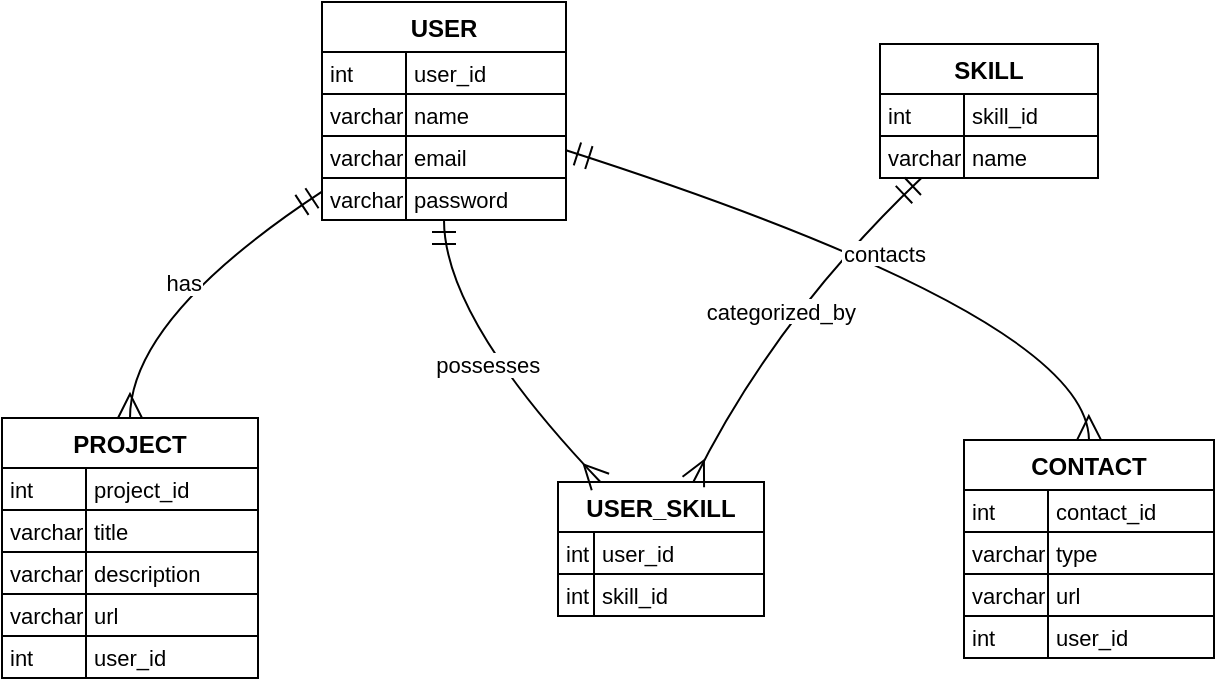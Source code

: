 <mxfile version="24.6.2" type="device">
  <diagram id="R2lEEEUBdFMjLlhIrx00" name="Page-1">
    <mxGraphModel dx="1082" dy="521" grid="1" gridSize="10" guides="1" tooltips="1" connect="1" arrows="1" fold="1" page="1" pageScale="1" pageWidth="850" pageHeight="1100" math="0" shadow="0" extFonts="Permanent Marker^https://fonts.googleapis.com/css?family=Permanent+Marker">
      <root>
        <mxCell id="0" />
        <mxCell id="1" parent="0" />
        <mxCell id="Us2jV88vOqGfqOoBYz8w-1" value="USER" style="shape=table;startSize=25;container=1;collapsible=0;childLayout=tableLayout;fixedRows=1;rowLines=1;fontStyle=1;align=center;resizeLast=1;" vertex="1" parent="1">
          <mxGeometry x="280" y="430" width="122" height="109" as="geometry" />
        </mxCell>
        <mxCell id="Us2jV88vOqGfqOoBYz8w-2" style="shape=tableRow;horizontal=0;startSize=0;swimlaneHead=0;swimlaneBody=0;fillColor=none;collapsible=0;dropTarget=0;points=[[0,0.5],[1,0.5]];portConstraint=eastwest;top=0;left=0;right=0;bottom=0;" vertex="1" parent="Us2jV88vOqGfqOoBYz8w-1">
          <mxGeometry y="25" width="122" height="21" as="geometry" />
        </mxCell>
        <mxCell id="Us2jV88vOqGfqOoBYz8w-3" value="int" style="shape=partialRectangle;connectable=0;fillColor=none;top=0;left=0;bottom=0;right=0;align=left;spacingLeft=2;overflow=hidden;fontSize=11;" vertex="1" parent="Us2jV88vOqGfqOoBYz8w-2">
          <mxGeometry width="42" height="21" as="geometry">
            <mxRectangle width="42" height="21" as="alternateBounds" />
          </mxGeometry>
        </mxCell>
        <mxCell id="Us2jV88vOqGfqOoBYz8w-4" value="user_id" style="shape=partialRectangle;connectable=0;fillColor=none;top=0;left=0;bottom=0;right=0;align=left;spacingLeft=2;overflow=hidden;fontSize=11;" vertex="1" parent="Us2jV88vOqGfqOoBYz8w-2">
          <mxGeometry x="42" width="80" height="21" as="geometry">
            <mxRectangle width="80" height="21" as="alternateBounds" />
          </mxGeometry>
        </mxCell>
        <mxCell id="Us2jV88vOqGfqOoBYz8w-5" style="shape=tableRow;horizontal=0;startSize=0;swimlaneHead=0;swimlaneBody=0;fillColor=none;collapsible=0;dropTarget=0;points=[[0,0.5],[1,0.5]];portConstraint=eastwest;top=0;left=0;right=0;bottom=0;" vertex="1" parent="Us2jV88vOqGfqOoBYz8w-1">
          <mxGeometry y="46" width="122" height="21" as="geometry" />
        </mxCell>
        <mxCell id="Us2jV88vOqGfqOoBYz8w-6" value="varchar" style="shape=partialRectangle;connectable=0;fillColor=none;top=0;left=0;bottom=0;right=0;align=left;spacingLeft=2;overflow=hidden;fontSize=11;" vertex="1" parent="Us2jV88vOqGfqOoBYz8w-5">
          <mxGeometry width="42" height="21" as="geometry">
            <mxRectangle width="42" height="21" as="alternateBounds" />
          </mxGeometry>
        </mxCell>
        <mxCell id="Us2jV88vOqGfqOoBYz8w-7" value="name" style="shape=partialRectangle;connectable=0;fillColor=none;top=0;left=0;bottom=0;right=0;align=left;spacingLeft=2;overflow=hidden;fontSize=11;" vertex="1" parent="Us2jV88vOqGfqOoBYz8w-5">
          <mxGeometry x="42" width="80" height="21" as="geometry">
            <mxRectangle width="80" height="21" as="alternateBounds" />
          </mxGeometry>
        </mxCell>
        <mxCell id="Us2jV88vOqGfqOoBYz8w-8" style="shape=tableRow;horizontal=0;startSize=0;swimlaneHead=0;swimlaneBody=0;fillColor=none;collapsible=0;dropTarget=0;points=[[0,0.5],[1,0.5]];portConstraint=eastwest;top=0;left=0;right=0;bottom=0;" vertex="1" parent="Us2jV88vOqGfqOoBYz8w-1">
          <mxGeometry y="67" width="122" height="21" as="geometry" />
        </mxCell>
        <mxCell id="Us2jV88vOqGfqOoBYz8w-9" value="varchar" style="shape=partialRectangle;connectable=0;fillColor=none;top=0;left=0;bottom=0;right=0;align=left;spacingLeft=2;overflow=hidden;fontSize=11;" vertex="1" parent="Us2jV88vOqGfqOoBYz8w-8">
          <mxGeometry width="42" height="21" as="geometry">
            <mxRectangle width="42" height="21" as="alternateBounds" />
          </mxGeometry>
        </mxCell>
        <mxCell id="Us2jV88vOqGfqOoBYz8w-10" value="email" style="shape=partialRectangle;connectable=0;fillColor=none;top=0;left=0;bottom=0;right=0;align=left;spacingLeft=2;overflow=hidden;fontSize=11;" vertex="1" parent="Us2jV88vOqGfqOoBYz8w-8">
          <mxGeometry x="42" width="80" height="21" as="geometry">
            <mxRectangle width="80" height="21" as="alternateBounds" />
          </mxGeometry>
        </mxCell>
        <mxCell id="Us2jV88vOqGfqOoBYz8w-11" style="shape=tableRow;horizontal=0;startSize=0;swimlaneHead=0;swimlaneBody=0;fillColor=none;collapsible=0;dropTarget=0;points=[[0,0.5],[1,0.5]];portConstraint=eastwest;top=0;left=0;right=0;bottom=0;" vertex="1" parent="Us2jV88vOqGfqOoBYz8w-1">
          <mxGeometry y="88" width="122" height="21" as="geometry" />
        </mxCell>
        <mxCell id="Us2jV88vOqGfqOoBYz8w-12" value="varchar" style="shape=partialRectangle;connectable=0;fillColor=none;top=0;left=0;bottom=0;right=0;align=left;spacingLeft=2;overflow=hidden;fontSize=11;" vertex="1" parent="Us2jV88vOqGfqOoBYz8w-11">
          <mxGeometry width="42" height="21" as="geometry">
            <mxRectangle width="42" height="21" as="alternateBounds" />
          </mxGeometry>
        </mxCell>
        <mxCell id="Us2jV88vOqGfqOoBYz8w-13" value="password" style="shape=partialRectangle;connectable=0;fillColor=none;top=0;left=0;bottom=0;right=0;align=left;spacingLeft=2;overflow=hidden;fontSize=11;" vertex="1" parent="Us2jV88vOqGfqOoBYz8w-11">
          <mxGeometry x="42" width="80" height="21" as="geometry">
            <mxRectangle width="80" height="21" as="alternateBounds" />
          </mxGeometry>
        </mxCell>
        <mxCell id="Us2jV88vOqGfqOoBYz8w-14" value="PROJECT" style="shape=table;startSize=25;container=1;collapsible=0;childLayout=tableLayout;fixedRows=1;rowLines=1;fontStyle=1;align=center;resizeLast=1;" vertex="1" parent="1">
          <mxGeometry x="120" y="638" width="128" height="130" as="geometry" />
        </mxCell>
        <mxCell id="Us2jV88vOqGfqOoBYz8w-15" style="shape=tableRow;horizontal=0;startSize=0;swimlaneHead=0;swimlaneBody=0;fillColor=none;collapsible=0;dropTarget=0;points=[[0,0.5],[1,0.5]];portConstraint=eastwest;top=0;left=0;right=0;bottom=0;" vertex="1" parent="Us2jV88vOqGfqOoBYz8w-14">
          <mxGeometry y="25" width="128" height="21" as="geometry" />
        </mxCell>
        <mxCell id="Us2jV88vOqGfqOoBYz8w-16" value="int" style="shape=partialRectangle;connectable=0;fillColor=none;top=0;left=0;bottom=0;right=0;align=left;spacingLeft=2;overflow=hidden;fontSize=11;" vertex="1" parent="Us2jV88vOqGfqOoBYz8w-15">
          <mxGeometry width="42" height="21" as="geometry">
            <mxRectangle width="42" height="21" as="alternateBounds" />
          </mxGeometry>
        </mxCell>
        <mxCell id="Us2jV88vOqGfqOoBYz8w-17" value="project_id" style="shape=partialRectangle;connectable=0;fillColor=none;top=0;left=0;bottom=0;right=0;align=left;spacingLeft=2;overflow=hidden;fontSize=11;" vertex="1" parent="Us2jV88vOqGfqOoBYz8w-15">
          <mxGeometry x="42" width="86" height="21" as="geometry">
            <mxRectangle width="86" height="21" as="alternateBounds" />
          </mxGeometry>
        </mxCell>
        <mxCell id="Us2jV88vOqGfqOoBYz8w-18" style="shape=tableRow;horizontal=0;startSize=0;swimlaneHead=0;swimlaneBody=0;fillColor=none;collapsible=0;dropTarget=0;points=[[0,0.5],[1,0.5]];portConstraint=eastwest;top=0;left=0;right=0;bottom=0;" vertex="1" parent="Us2jV88vOqGfqOoBYz8w-14">
          <mxGeometry y="46" width="128" height="21" as="geometry" />
        </mxCell>
        <mxCell id="Us2jV88vOqGfqOoBYz8w-19" value="varchar" style="shape=partialRectangle;connectable=0;fillColor=none;top=0;left=0;bottom=0;right=0;align=left;spacingLeft=2;overflow=hidden;fontSize=11;" vertex="1" parent="Us2jV88vOqGfqOoBYz8w-18">
          <mxGeometry width="42" height="21" as="geometry">
            <mxRectangle width="42" height="21" as="alternateBounds" />
          </mxGeometry>
        </mxCell>
        <mxCell id="Us2jV88vOqGfqOoBYz8w-20" value="title" style="shape=partialRectangle;connectable=0;fillColor=none;top=0;left=0;bottom=0;right=0;align=left;spacingLeft=2;overflow=hidden;fontSize=11;" vertex="1" parent="Us2jV88vOqGfqOoBYz8w-18">
          <mxGeometry x="42" width="86" height="21" as="geometry">
            <mxRectangle width="86" height="21" as="alternateBounds" />
          </mxGeometry>
        </mxCell>
        <mxCell id="Us2jV88vOqGfqOoBYz8w-21" style="shape=tableRow;horizontal=0;startSize=0;swimlaneHead=0;swimlaneBody=0;fillColor=none;collapsible=0;dropTarget=0;points=[[0,0.5],[1,0.5]];portConstraint=eastwest;top=0;left=0;right=0;bottom=0;" vertex="1" parent="Us2jV88vOqGfqOoBYz8w-14">
          <mxGeometry y="67" width="128" height="21" as="geometry" />
        </mxCell>
        <mxCell id="Us2jV88vOqGfqOoBYz8w-22" value="varchar" style="shape=partialRectangle;connectable=0;fillColor=none;top=0;left=0;bottom=0;right=0;align=left;spacingLeft=2;overflow=hidden;fontSize=11;" vertex="1" parent="Us2jV88vOqGfqOoBYz8w-21">
          <mxGeometry width="42" height="21" as="geometry">
            <mxRectangle width="42" height="21" as="alternateBounds" />
          </mxGeometry>
        </mxCell>
        <mxCell id="Us2jV88vOqGfqOoBYz8w-23" value="description" style="shape=partialRectangle;connectable=0;fillColor=none;top=0;left=0;bottom=0;right=0;align=left;spacingLeft=2;overflow=hidden;fontSize=11;" vertex="1" parent="Us2jV88vOqGfqOoBYz8w-21">
          <mxGeometry x="42" width="86" height="21" as="geometry">
            <mxRectangle width="86" height="21" as="alternateBounds" />
          </mxGeometry>
        </mxCell>
        <mxCell id="Us2jV88vOqGfqOoBYz8w-24" style="shape=tableRow;horizontal=0;startSize=0;swimlaneHead=0;swimlaneBody=0;fillColor=none;collapsible=0;dropTarget=0;points=[[0,0.5],[1,0.5]];portConstraint=eastwest;top=0;left=0;right=0;bottom=0;" vertex="1" parent="Us2jV88vOqGfqOoBYz8w-14">
          <mxGeometry y="88" width="128" height="21" as="geometry" />
        </mxCell>
        <mxCell id="Us2jV88vOqGfqOoBYz8w-25" value="varchar" style="shape=partialRectangle;connectable=0;fillColor=none;top=0;left=0;bottom=0;right=0;align=left;spacingLeft=2;overflow=hidden;fontSize=11;" vertex="1" parent="Us2jV88vOqGfqOoBYz8w-24">
          <mxGeometry width="42" height="21" as="geometry">
            <mxRectangle width="42" height="21" as="alternateBounds" />
          </mxGeometry>
        </mxCell>
        <mxCell id="Us2jV88vOqGfqOoBYz8w-26" value="url" style="shape=partialRectangle;connectable=0;fillColor=none;top=0;left=0;bottom=0;right=0;align=left;spacingLeft=2;overflow=hidden;fontSize=11;" vertex="1" parent="Us2jV88vOqGfqOoBYz8w-24">
          <mxGeometry x="42" width="86" height="21" as="geometry">
            <mxRectangle width="86" height="21" as="alternateBounds" />
          </mxGeometry>
        </mxCell>
        <mxCell id="Us2jV88vOqGfqOoBYz8w-27" style="shape=tableRow;horizontal=0;startSize=0;swimlaneHead=0;swimlaneBody=0;fillColor=none;collapsible=0;dropTarget=0;points=[[0,0.5],[1,0.5]];portConstraint=eastwest;top=0;left=0;right=0;bottom=0;" vertex="1" parent="Us2jV88vOqGfqOoBYz8w-14">
          <mxGeometry y="109" width="128" height="21" as="geometry" />
        </mxCell>
        <mxCell id="Us2jV88vOqGfqOoBYz8w-28" value="int" style="shape=partialRectangle;connectable=0;fillColor=none;top=0;left=0;bottom=0;right=0;align=left;spacingLeft=2;overflow=hidden;fontSize=11;" vertex="1" parent="Us2jV88vOqGfqOoBYz8w-27">
          <mxGeometry width="42" height="21" as="geometry">
            <mxRectangle width="42" height="21" as="alternateBounds" />
          </mxGeometry>
        </mxCell>
        <mxCell id="Us2jV88vOqGfqOoBYz8w-29" value="user_id" style="shape=partialRectangle;connectable=0;fillColor=none;top=0;left=0;bottom=0;right=0;align=left;spacingLeft=2;overflow=hidden;fontSize=11;" vertex="1" parent="Us2jV88vOqGfqOoBYz8w-27">
          <mxGeometry x="42" width="86" height="21" as="geometry">
            <mxRectangle width="86" height="21" as="alternateBounds" />
          </mxGeometry>
        </mxCell>
        <mxCell id="Us2jV88vOqGfqOoBYz8w-30" value="SKILL" style="shape=table;startSize=25;container=1;collapsible=0;childLayout=tableLayout;fixedRows=1;rowLines=1;fontStyle=1;align=center;resizeLast=1;" vertex="1" parent="1">
          <mxGeometry x="559" y="451" width="109" height="67" as="geometry" />
        </mxCell>
        <mxCell id="Us2jV88vOqGfqOoBYz8w-31" style="shape=tableRow;horizontal=0;startSize=0;swimlaneHead=0;swimlaneBody=0;fillColor=none;collapsible=0;dropTarget=0;points=[[0,0.5],[1,0.5]];portConstraint=eastwest;top=0;left=0;right=0;bottom=0;" vertex="1" parent="Us2jV88vOqGfqOoBYz8w-30">
          <mxGeometry y="25" width="109" height="21" as="geometry" />
        </mxCell>
        <mxCell id="Us2jV88vOqGfqOoBYz8w-32" value="int" style="shape=partialRectangle;connectable=0;fillColor=none;top=0;left=0;bottom=0;right=0;align=left;spacingLeft=2;overflow=hidden;fontSize=11;" vertex="1" parent="Us2jV88vOqGfqOoBYz8w-31">
          <mxGeometry width="42" height="21" as="geometry">
            <mxRectangle width="42" height="21" as="alternateBounds" />
          </mxGeometry>
        </mxCell>
        <mxCell id="Us2jV88vOqGfqOoBYz8w-33" value="skill_id" style="shape=partialRectangle;connectable=0;fillColor=none;top=0;left=0;bottom=0;right=0;align=left;spacingLeft=2;overflow=hidden;fontSize=11;" vertex="1" parent="Us2jV88vOqGfqOoBYz8w-31">
          <mxGeometry x="42" width="67" height="21" as="geometry">
            <mxRectangle width="67" height="21" as="alternateBounds" />
          </mxGeometry>
        </mxCell>
        <mxCell id="Us2jV88vOqGfqOoBYz8w-34" style="shape=tableRow;horizontal=0;startSize=0;swimlaneHead=0;swimlaneBody=0;fillColor=none;collapsible=0;dropTarget=0;points=[[0,0.5],[1,0.5]];portConstraint=eastwest;top=0;left=0;right=0;bottom=0;" vertex="1" parent="Us2jV88vOqGfqOoBYz8w-30">
          <mxGeometry y="46" width="109" height="21" as="geometry" />
        </mxCell>
        <mxCell id="Us2jV88vOqGfqOoBYz8w-35" value="varchar" style="shape=partialRectangle;connectable=0;fillColor=none;top=0;left=0;bottom=0;right=0;align=left;spacingLeft=2;overflow=hidden;fontSize=11;" vertex="1" parent="Us2jV88vOqGfqOoBYz8w-34">
          <mxGeometry width="42" height="21" as="geometry">
            <mxRectangle width="42" height="21" as="alternateBounds" />
          </mxGeometry>
        </mxCell>
        <mxCell id="Us2jV88vOqGfqOoBYz8w-36" value="name" style="shape=partialRectangle;connectable=0;fillColor=none;top=0;left=0;bottom=0;right=0;align=left;spacingLeft=2;overflow=hidden;fontSize=11;" vertex="1" parent="Us2jV88vOqGfqOoBYz8w-34">
          <mxGeometry x="42" width="67" height="21" as="geometry">
            <mxRectangle width="67" height="21" as="alternateBounds" />
          </mxGeometry>
        </mxCell>
        <mxCell id="Us2jV88vOqGfqOoBYz8w-37" value="USER_SKILL" style="shape=table;startSize=25;container=1;collapsible=0;childLayout=tableLayout;fixedRows=1;rowLines=1;fontStyle=1;align=center;resizeLast=1;" vertex="1" parent="1">
          <mxGeometry x="398" y="670" width="103" height="67" as="geometry" />
        </mxCell>
        <mxCell id="Us2jV88vOqGfqOoBYz8w-38" style="shape=tableRow;horizontal=0;startSize=0;swimlaneHead=0;swimlaneBody=0;fillColor=none;collapsible=0;dropTarget=0;points=[[0,0.5],[1,0.5]];portConstraint=eastwest;top=0;left=0;right=0;bottom=0;" vertex="1" parent="Us2jV88vOqGfqOoBYz8w-37">
          <mxGeometry y="25" width="103" height="21" as="geometry" />
        </mxCell>
        <mxCell id="Us2jV88vOqGfqOoBYz8w-39" value="int" style="shape=partialRectangle;connectable=0;fillColor=none;top=0;left=0;bottom=0;right=0;align=left;spacingLeft=2;overflow=hidden;fontSize=11;" vertex="1" parent="Us2jV88vOqGfqOoBYz8w-38">
          <mxGeometry width="18" height="21" as="geometry">
            <mxRectangle width="18" height="21" as="alternateBounds" />
          </mxGeometry>
        </mxCell>
        <mxCell id="Us2jV88vOqGfqOoBYz8w-40" value="user_id" style="shape=partialRectangle;connectable=0;fillColor=none;top=0;left=0;bottom=0;right=0;align=left;spacingLeft=2;overflow=hidden;fontSize=11;" vertex="1" parent="Us2jV88vOqGfqOoBYz8w-38">
          <mxGeometry x="18" width="85" height="21" as="geometry">
            <mxRectangle width="85" height="21" as="alternateBounds" />
          </mxGeometry>
        </mxCell>
        <mxCell id="Us2jV88vOqGfqOoBYz8w-41" style="shape=tableRow;horizontal=0;startSize=0;swimlaneHead=0;swimlaneBody=0;fillColor=none;collapsible=0;dropTarget=0;points=[[0,0.5],[1,0.5]];portConstraint=eastwest;top=0;left=0;right=0;bottom=0;" vertex="1" parent="Us2jV88vOqGfqOoBYz8w-37">
          <mxGeometry y="46" width="103" height="21" as="geometry" />
        </mxCell>
        <mxCell id="Us2jV88vOqGfqOoBYz8w-42" value="int" style="shape=partialRectangle;connectable=0;fillColor=none;top=0;left=0;bottom=0;right=0;align=left;spacingLeft=2;overflow=hidden;fontSize=11;" vertex="1" parent="Us2jV88vOqGfqOoBYz8w-41">
          <mxGeometry width="18" height="21" as="geometry">
            <mxRectangle width="18" height="21" as="alternateBounds" />
          </mxGeometry>
        </mxCell>
        <mxCell id="Us2jV88vOqGfqOoBYz8w-43" value="skill_id" style="shape=partialRectangle;connectable=0;fillColor=none;top=0;left=0;bottom=0;right=0;align=left;spacingLeft=2;overflow=hidden;fontSize=11;" vertex="1" parent="Us2jV88vOqGfqOoBYz8w-41">
          <mxGeometry x="18" width="85" height="21" as="geometry">
            <mxRectangle width="85" height="21" as="alternateBounds" />
          </mxGeometry>
        </mxCell>
        <mxCell id="Us2jV88vOqGfqOoBYz8w-44" value="CONTACT" style="shape=table;startSize=25;container=1;collapsible=0;childLayout=tableLayout;fixedRows=1;rowLines=1;fontStyle=1;align=center;resizeLast=1;" vertex="1" parent="1">
          <mxGeometry x="601" y="649" width="125" height="109" as="geometry" />
        </mxCell>
        <mxCell id="Us2jV88vOqGfqOoBYz8w-45" style="shape=tableRow;horizontal=0;startSize=0;swimlaneHead=0;swimlaneBody=0;fillColor=none;collapsible=0;dropTarget=0;points=[[0,0.5],[1,0.5]];portConstraint=eastwest;top=0;left=0;right=0;bottom=0;" vertex="1" parent="Us2jV88vOqGfqOoBYz8w-44">
          <mxGeometry y="25" width="125" height="21" as="geometry" />
        </mxCell>
        <mxCell id="Us2jV88vOqGfqOoBYz8w-46" value="int" style="shape=partialRectangle;connectable=0;fillColor=none;top=0;left=0;bottom=0;right=0;align=left;spacingLeft=2;overflow=hidden;fontSize=11;" vertex="1" parent="Us2jV88vOqGfqOoBYz8w-45">
          <mxGeometry width="42" height="21" as="geometry">
            <mxRectangle width="42" height="21" as="alternateBounds" />
          </mxGeometry>
        </mxCell>
        <mxCell id="Us2jV88vOqGfqOoBYz8w-47" value="contact_id" style="shape=partialRectangle;connectable=0;fillColor=none;top=0;left=0;bottom=0;right=0;align=left;spacingLeft=2;overflow=hidden;fontSize=11;" vertex="1" parent="Us2jV88vOqGfqOoBYz8w-45">
          <mxGeometry x="42" width="83" height="21" as="geometry">
            <mxRectangle width="83" height="21" as="alternateBounds" />
          </mxGeometry>
        </mxCell>
        <mxCell id="Us2jV88vOqGfqOoBYz8w-48" style="shape=tableRow;horizontal=0;startSize=0;swimlaneHead=0;swimlaneBody=0;fillColor=none;collapsible=0;dropTarget=0;points=[[0,0.5],[1,0.5]];portConstraint=eastwest;top=0;left=0;right=0;bottom=0;" vertex="1" parent="Us2jV88vOqGfqOoBYz8w-44">
          <mxGeometry y="46" width="125" height="21" as="geometry" />
        </mxCell>
        <mxCell id="Us2jV88vOqGfqOoBYz8w-49" value="varchar" style="shape=partialRectangle;connectable=0;fillColor=none;top=0;left=0;bottom=0;right=0;align=left;spacingLeft=2;overflow=hidden;fontSize=11;" vertex="1" parent="Us2jV88vOqGfqOoBYz8w-48">
          <mxGeometry width="42" height="21" as="geometry">
            <mxRectangle width="42" height="21" as="alternateBounds" />
          </mxGeometry>
        </mxCell>
        <mxCell id="Us2jV88vOqGfqOoBYz8w-50" value="type" style="shape=partialRectangle;connectable=0;fillColor=none;top=0;left=0;bottom=0;right=0;align=left;spacingLeft=2;overflow=hidden;fontSize=11;" vertex="1" parent="Us2jV88vOqGfqOoBYz8w-48">
          <mxGeometry x="42" width="83" height="21" as="geometry">
            <mxRectangle width="83" height="21" as="alternateBounds" />
          </mxGeometry>
        </mxCell>
        <mxCell id="Us2jV88vOqGfqOoBYz8w-51" style="shape=tableRow;horizontal=0;startSize=0;swimlaneHead=0;swimlaneBody=0;fillColor=none;collapsible=0;dropTarget=0;points=[[0,0.5],[1,0.5]];portConstraint=eastwest;top=0;left=0;right=0;bottom=0;" vertex="1" parent="Us2jV88vOqGfqOoBYz8w-44">
          <mxGeometry y="67" width="125" height="21" as="geometry" />
        </mxCell>
        <mxCell id="Us2jV88vOqGfqOoBYz8w-52" value="varchar" style="shape=partialRectangle;connectable=0;fillColor=none;top=0;left=0;bottom=0;right=0;align=left;spacingLeft=2;overflow=hidden;fontSize=11;" vertex="1" parent="Us2jV88vOqGfqOoBYz8w-51">
          <mxGeometry width="42" height="21" as="geometry">
            <mxRectangle width="42" height="21" as="alternateBounds" />
          </mxGeometry>
        </mxCell>
        <mxCell id="Us2jV88vOqGfqOoBYz8w-53" value="url" style="shape=partialRectangle;connectable=0;fillColor=none;top=0;left=0;bottom=0;right=0;align=left;spacingLeft=2;overflow=hidden;fontSize=11;" vertex="1" parent="Us2jV88vOqGfqOoBYz8w-51">
          <mxGeometry x="42" width="83" height="21" as="geometry">
            <mxRectangle width="83" height="21" as="alternateBounds" />
          </mxGeometry>
        </mxCell>
        <mxCell id="Us2jV88vOqGfqOoBYz8w-54" style="shape=tableRow;horizontal=0;startSize=0;swimlaneHead=0;swimlaneBody=0;fillColor=none;collapsible=0;dropTarget=0;points=[[0,0.5],[1,0.5]];portConstraint=eastwest;top=0;left=0;right=0;bottom=0;" vertex="1" parent="Us2jV88vOqGfqOoBYz8w-44">
          <mxGeometry y="88" width="125" height="21" as="geometry" />
        </mxCell>
        <mxCell id="Us2jV88vOqGfqOoBYz8w-55" value="int" style="shape=partialRectangle;connectable=0;fillColor=none;top=0;left=0;bottom=0;right=0;align=left;spacingLeft=2;overflow=hidden;fontSize=11;" vertex="1" parent="Us2jV88vOqGfqOoBYz8w-54">
          <mxGeometry width="42" height="21" as="geometry">
            <mxRectangle width="42" height="21" as="alternateBounds" />
          </mxGeometry>
        </mxCell>
        <mxCell id="Us2jV88vOqGfqOoBYz8w-56" value="user_id" style="shape=partialRectangle;connectable=0;fillColor=none;top=0;left=0;bottom=0;right=0;align=left;spacingLeft=2;overflow=hidden;fontSize=11;" vertex="1" parent="Us2jV88vOqGfqOoBYz8w-54">
          <mxGeometry x="42" width="83" height="21" as="geometry">
            <mxRectangle width="83" height="21" as="alternateBounds" />
          </mxGeometry>
        </mxCell>
        <mxCell id="Us2jV88vOqGfqOoBYz8w-57" value="has" style="curved=1;startArrow=ERmandOne;startSize=10;;endArrow=ERmany;endSize=10;;exitX=0;exitY=0.87;entryX=0.5;entryY=0;rounded=0;" edge="1" parent="1" source="Us2jV88vOqGfqOoBYz8w-1" target="Us2jV88vOqGfqOoBYz8w-14">
          <mxGeometry relative="1" as="geometry">
            <Array as="points">
              <mxPoint x="184" y="588" />
            </Array>
          </mxGeometry>
        </mxCell>
        <mxCell id="Us2jV88vOqGfqOoBYz8w-58" value="possesses" style="curved=1;startArrow=ERmandOne;startSize=10;;endArrow=ERmany;endSize=10;;exitX=0.5;exitY=1;entryX=0.2;entryY=-0.01;rounded=0;" edge="1" parent="1" source="Us2jV88vOqGfqOoBYz8w-1" target="Us2jV88vOqGfqOoBYz8w-37">
          <mxGeometry relative="1" as="geometry">
            <Array as="points">
              <mxPoint x="341" y="588" />
            </Array>
          </mxGeometry>
        </mxCell>
        <mxCell id="Us2jV88vOqGfqOoBYz8w-59" value="categorized_by" style="curved=1;startArrow=ERmandOne;startSize=10;;endArrow=ERmany;endSize=10;;exitX=0.19;exitY=1;entryX=0.66;entryY=-0.01;rounded=0;" edge="1" parent="1" source="Us2jV88vOqGfqOoBYz8w-30" target="Us2jV88vOqGfqOoBYz8w-37">
          <mxGeometry relative="1" as="geometry">
            <Array as="points">
              <mxPoint x="506" y="588" />
            </Array>
          </mxGeometry>
        </mxCell>
        <mxCell id="Us2jV88vOqGfqOoBYz8w-60" value="contacts" style="curved=1;startArrow=ERmandOne;startSize=10;;endArrow=ERmany;endSize=10;;exitX=1;exitY=0.68;entryX=0.5;entryY=0;rounded=0;" edge="1" parent="1" source="Us2jV88vOqGfqOoBYz8w-1" target="Us2jV88vOqGfqOoBYz8w-44">
          <mxGeometry relative="1" as="geometry">
            <Array as="points">
              <mxPoint x="663" y="588" />
            </Array>
          </mxGeometry>
        </mxCell>
      </root>
    </mxGraphModel>
  </diagram>
</mxfile>
